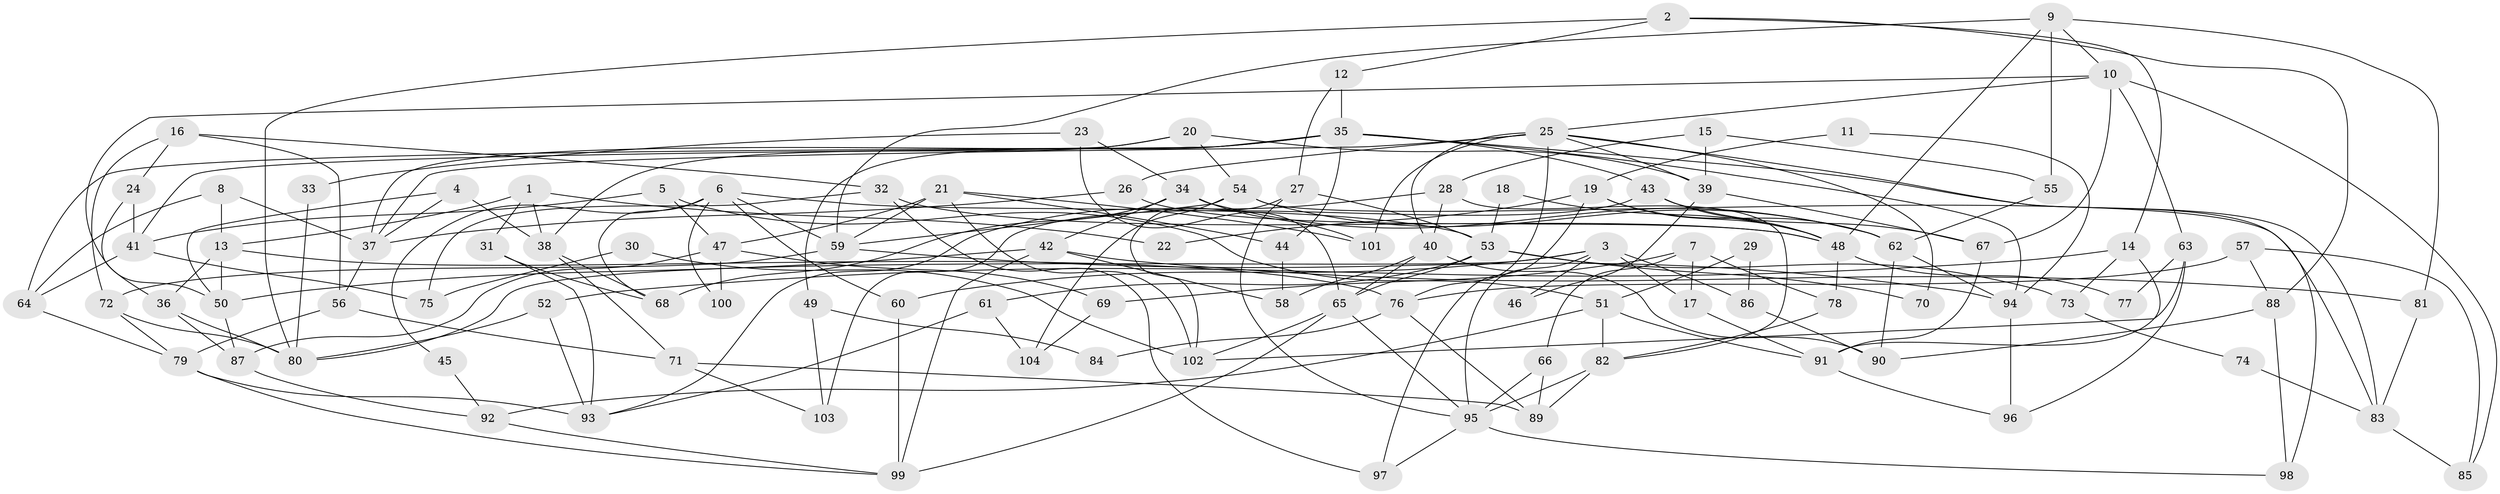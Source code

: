 // coarse degree distribution, {5: 0.17647058823529413, 4: 0.14705882352941177, 7: 0.1323529411764706, 6: 0.10294117647058823, 8: 0.08823529411764706, 3: 0.20588235294117646, 2: 0.10294117647058823, 12: 0.014705882352941176, 9: 0.014705882352941176, 10: 0.014705882352941176}
// Generated by graph-tools (version 1.1) at 2025/41/03/06/25 10:41:58]
// undirected, 104 vertices, 208 edges
graph export_dot {
graph [start="1"]
  node [color=gray90,style=filled];
  1;
  2;
  3;
  4;
  5;
  6;
  7;
  8;
  9;
  10;
  11;
  12;
  13;
  14;
  15;
  16;
  17;
  18;
  19;
  20;
  21;
  22;
  23;
  24;
  25;
  26;
  27;
  28;
  29;
  30;
  31;
  32;
  33;
  34;
  35;
  36;
  37;
  38;
  39;
  40;
  41;
  42;
  43;
  44;
  45;
  46;
  47;
  48;
  49;
  50;
  51;
  52;
  53;
  54;
  55;
  56;
  57;
  58;
  59;
  60;
  61;
  62;
  63;
  64;
  65;
  66;
  67;
  68;
  69;
  70;
  71;
  72;
  73;
  74;
  75;
  76;
  77;
  78;
  79;
  80;
  81;
  82;
  83;
  84;
  85;
  86;
  87;
  88;
  89;
  90;
  91;
  92;
  93;
  94;
  95;
  96;
  97;
  98;
  99;
  100;
  101;
  102;
  103;
  104;
  1 -- 31;
  1 -- 13;
  1 -- 22;
  1 -- 38;
  2 -- 80;
  2 -- 14;
  2 -- 12;
  2 -- 88;
  3 -- 95;
  3 -- 60;
  3 -- 17;
  3 -- 46;
  3 -- 80;
  3 -- 86;
  4 -- 37;
  4 -- 38;
  4 -- 50;
  5 -- 47;
  5 -- 51;
  5 -- 41;
  6 -- 68;
  6 -- 59;
  6 -- 45;
  6 -- 53;
  6 -- 60;
  6 -- 100;
  7 -- 69;
  7 -- 78;
  7 -- 17;
  7 -- 66;
  8 -- 37;
  8 -- 64;
  8 -- 13;
  9 -- 48;
  9 -- 59;
  9 -- 10;
  9 -- 55;
  9 -- 81;
  10 -- 67;
  10 -- 25;
  10 -- 50;
  10 -- 63;
  10 -- 85;
  11 -- 94;
  11 -- 19;
  12 -- 35;
  12 -- 27;
  13 -- 50;
  13 -- 36;
  13 -- 76;
  14 -- 52;
  14 -- 91;
  14 -- 73;
  15 -- 39;
  15 -- 55;
  15 -- 28;
  16 -- 72;
  16 -- 56;
  16 -- 24;
  16 -- 32;
  17 -- 91;
  18 -- 48;
  18 -- 53;
  19 -- 97;
  19 -- 62;
  19 -- 22;
  19 -- 48;
  20 -- 54;
  20 -- 39;
  20 -- 37;
  20 -- 38;
  21 -- 59;
  21 -- 102;
  21 -- 44;
  21 -- 47;
  21 -- 101;
  23 -- 65;
  23 -- 34;
  23 -- 33;
  24 -- 41;
  24 -- 36;
  25 -- 76;
  25 -- 26;
  25 -- 37;
  25 -- 39;
  25 -- 40;
  25 -- 70;
  25 -- 98;
  25 -- 101;
  26 -- 37;
  26 -- 48;
  27 -- 53;
  27 -- 95;
  27 -- 102;
  28 -- 40;
  28 -- 82;
  28 -- 93;
  29 -- 86;
  29 -- 51;
  30 -- 102;
  30 -- 75;
  31 -- 93;
  31 -- 68;
  32 -- 48;
  32 -- 75;
  32 -- 97;
  33 -- 80;
  34 -- 101;
  34 -- 42;
  34 -- 62;
  34 -- 68;
  35 -- 64;
  35 -- 94;
  35 -- 41;
  35 -- 43;
  35 -- 44;
  35 -- 49;
  35 -- 83;
  36 -- 80;
  36 -- 87;
  37 -- 56;
  38 -- 68;
  38 -- 71;
  39 -- 67;
  39 -- 46;
  40 -- 58;
  40 -- 65;
  40 -- 90;
  41 -- 64;
  41 -- 75;
  42 -- 81;
  42 -- 50;
  42 -- 58;
  42 -- 99;
  43 -- 48;
  43 -- 67;
  43 -- 103;
  44 -- 58;
  45 -- 92;
  47 -- 87;
  47 -- 69;
  47 -- 100;
  48 -- 77;
  48 -- 78;
  49 -- 103;
  49 -- 84;
  50 -- 87;
  51 -- 82;
  51 -- 92;
  51 -- 91;
  52 -- 93;
  52 -- 80;
  53 -- 65;
  53 -- 61;
  53 -- 70;
  53 -- 73;
  54 -- 83;
  54 -- 62;
  54 -- 59;
  54 -- 104;
  55 -- 62;
  56 -- 79;
  56 -- 71;
  57 -- 76;
  57 -- 88;
  57 -- 85;
  59 -- 94;
  59 -- 72;
  60 -- 99;
  61 -- 93;
  61 -- 104;
  62 -- 90;
  62 -- 94;
  63 -- 102;
  63 -- 77;
  63 -- 96;
  64 -- 79;
  65 -- 95;
  65 -- 99;
  65 -- 102;
  66 -- 89;
  66 -- 95;
  67 -- 91;
  69 -- 104;
  71 -- 89;
  71 -- 103;
  72 -- 80;
  72 -- 79;
  73 -- 74;
  74 -- 83;
  76 -- 89;
  76 -- 84;
  78 -- 82;
  79 -- 99;
  79 -- 93;
  81 -- 83;
  82 -- 95;
  82 -- 89;
  83 -- 85;
  86 -- 90;
  87 -- 92;
  88 -- 98;
  88 -- 90;
  91 -- 96;
  92 -- 99;
  94 -- 96;
  95 -- 97;
  95 -- 98;
}
